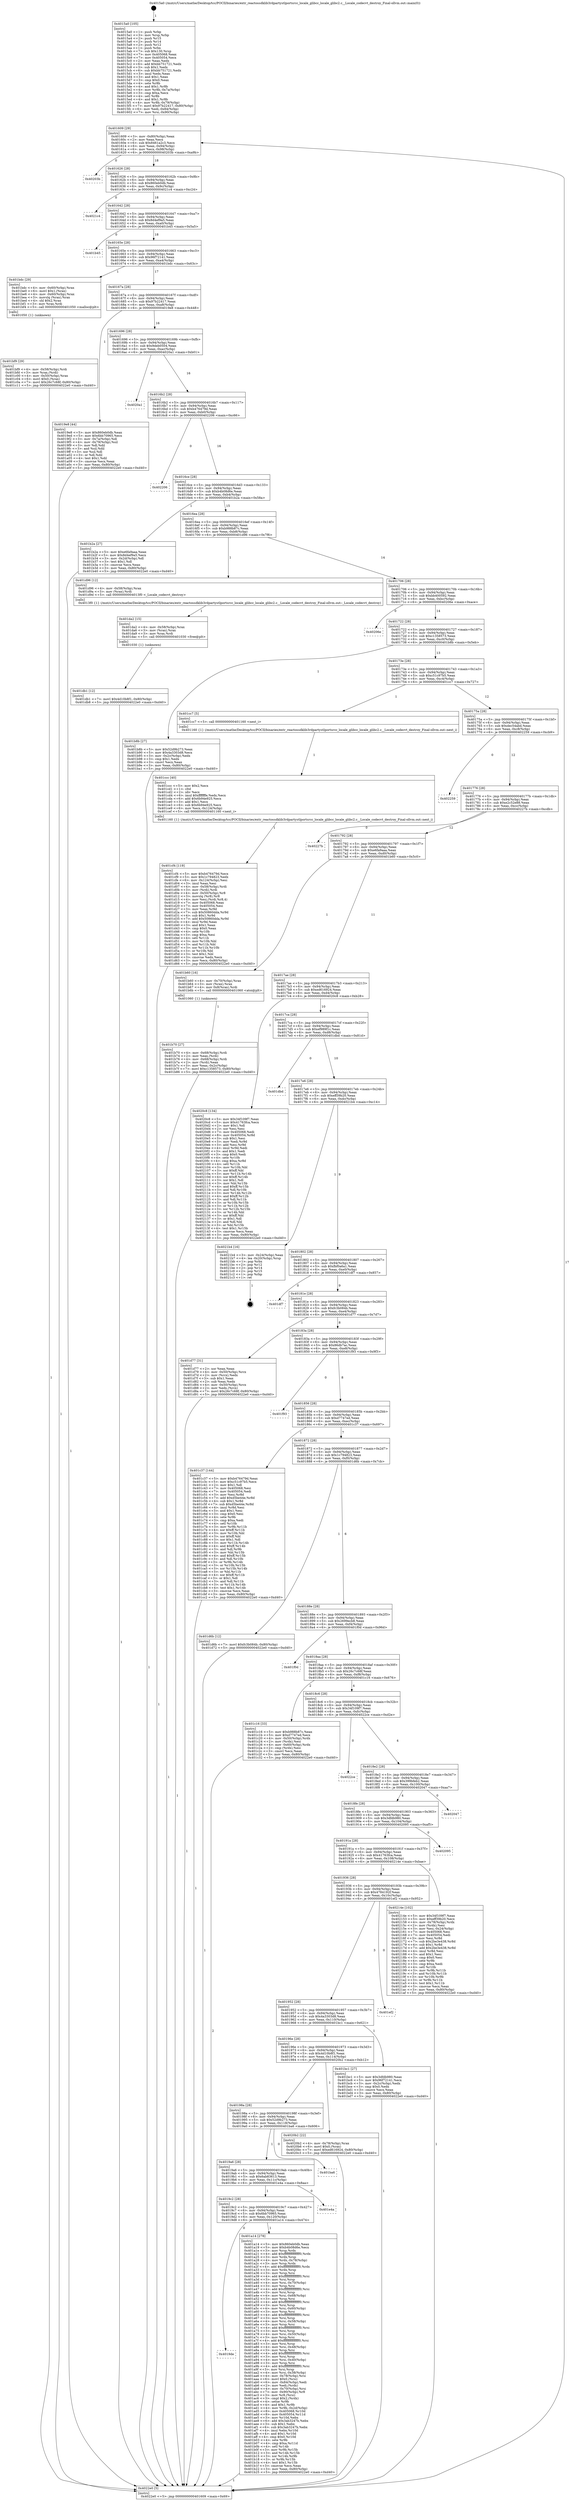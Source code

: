 digraph "0x4015a0" {
  label = "0x4015a0 (/mnt/c/Users/mathe/Desktop/tcc/POCII/binaries/extr_reactossdklib3rdpartystlportsrcc_locale_glibcc_locale_glibc2.c__Locale_codecvt_destroy_Final-ollvm.out::main(0))"
  labelloc = "t"
  node[shape=record]

  Entry [label="",width=0.3,height=0.3,shape=circle,fillcolor=black,style=filled]
  "0x401609" [label="{
     0x401609 [29]\l
     | [instrs]\l
     &nbsp;&nbsp;0x401609 \<+3\>: mov -0x80(%rbp),%eax\l
     &nbsp;&nbsp;0x40160c \<+2\>: mov %eax,%ecx\l
     &nbsp;&nbsp;0x40160e \<+6\>: sub $0x8461a2c3,%ecx\l
     &nbsp;&nbsp;0x401614 \<+6\>: mov %eax,-0x94(%rbp)\l
     &nbsp;&nbsp;0x40161a \<+6\>: mov %ecx,-0x98(%rbp)\l
     &nbsp;&nbsp;0x401620 \<+6\>: je 000000000040203b \<main+0xa9b\>\l
  }"]
  "0x40203b" [label="{
     0x40203b\l
  }", style=dashed]
  "0x401626" [label="{
     0x401626 [28]\l
     | [instrs]\l
     &nbsp;&nbsp;0x401626 \<+5\>: jmp 000000000040162b \<main+0x8b\>\l
     &nbsp;&nbsp;0x40162b \<+6\>: mov -0x94(%rbp),%eax\l
     &nbsp;&nbsp;0x401631 \<+5\>: sub $0x860eb0db,%eax\l
     &nbsp;&nbsp;0x401636 \<+6\>: mov %eax,-0x9c(%rbp)\l
     &nbsp;&nbsp;0x40163c \<+6\>: je 00000000004021c4 \<main+0xc24\>\l
  }"]
  Exit [label="",width=0.3,height=0.3,shape=circle,fillcolor=black,style=filled,peripheries=2]
  "0x4021c4" [label="{
     0x4021c4\l
  }", style=dashed]
  "0x401642" [label="{
     0x401642 [28]\l
     | [instrs]\l
     &nbsp;&nbsp;0x401642 \<+5\>: jmp 0000000000401647 \<main+0xa7\>\l
     &nbsp;&nbsp;0x401647 \<+6\>: mov -0x94(%rbp),%eax\l
     &nbsp;&nbsp;0x40164d \<+5\>: sub $0x8d4ef9a5,%eax\l
     &nbsp;&nbsp;0x401652 \<+6\>: mov %eax,-0xa0(%rbp)\l
     &nbsp;&nbsp;0x401658 \<+6\>: je 0000000000401b45 \<main+0x5a5\>\l
  }"]
  "0x401db1" [label="{
     0x401db1 [12]\l
     | [instrs]\l
     &nbsp;&nbsp;0x401db1 \<+7\>: movl $0x4d10b8f1,-0x80(%rbp)\l
     &nbsp;&nbsp;0x401db8 \<+5\>: jmp 00000000004022e0 \<main+0xd40\>\l
  }"]
  "0x401b45" [label="{
     0x401b45\l
  }", style=dashed]
  "0x40165e" [label="{
     0x40165e [28]\l
     | [instrs]\l
     &nbsp;&nbsp;0x40165e \<+5\>: jmp 0000000000401663 \<main+0xc3\>\l
     &nbsp;&nbsp;0x401663 \<+6\>: mov -0x94(%rbp),%eax\l
     &nbsp;&nbsp;0x401669 \<+5\>: sub $0x96f72141,%eax\l
     &nbsp;&nbsp;0x40166e \<+6\>: mov %eax,-0xa4(%rbp)\l
     &nbsp;&nbsp;0x401674 \<+6\>: je 0000000000401bdc \<main+0x63c\>\l
  }"]
  "0x401da2" [label="{
     0x401da2 [15]\l
     | [instrs]\l
     &nbsp;&nbsp;0x401da2 \<+4\>: mov -0x58(%rbp),%rax\l
     &nbsp;&nbsp;0x401da6 \<+3\>: mov (%rax),%rax\l
     &nbsp;&nbsp;0x401da9 \<+3\>: mov %rax,%rdi\l
     &nbsp;&nbsp;0x401dac \<+5\>: call 0000000000401030 \<free@plt\>\l
     | [calls]\l
     &nbsp;&nbsp;0x401030 \{1\} (unknown)\l
  }"]
  "0x401bdc" [label="{
     0x401bdc [29]\l
     | [instrs]\l
     &nbsp;&nbsp;0x401bdc \<+4\>: mov -0x60(%rbp),%rax\l
     &nbsp;&nbsp;0x401be0 \<+6\>: movl $0x1,(%rax)\l
     &nbsp;&nbsp;0x401be6 \<+4\>: mov -0x60(%rbp),%rax\l
     &nbsp;&nbsp;0x401bea \<+3\>: movslq (%rax),%rax\l
     &nbsp;&nbsp;0x401bed \<+4\>: shl $0x2,%rax\l
     &nbsp;&nbsp;0x401bf1 \<+3\>: mov %rax,%rdi\l
     &nbsp;&nbsp;0x401bf4 \<+5\>: call 0000000000401050 \<malloc@plt\>\l
     | [calls]\l
     &nbsp;&nbsp;0x401050 \{1\} (unknown)\l
  }"]
  "0x40167a" [label="{
     0x40167a [28]\l
     | [instrs]\l
     &nbsp;&nbsp;0x40167a \<+5\>: jmp 000000000040167f \<main+0xdf\>\l
     &nbsp;&nbsp;0x40167f \<+6\>: mov -0x94(%rbp),%eax\l
     &nbsp;&nbsp;0x401685 \<+5\>: sub $0x97b22417,%eax\l
     &nbsp;&nbsp;0x40168a \<+6\>: mov %eax,-0xa8(%rbp)\l
     &nbsp;&nbsp;0x401690 \<+6\>: je 00000000004019e8 \<main+0x448\>\l
  }"]
  "0x401cf4" [label="{
     0x401cf4 [119]\l
     | [instrs]\l
     &nbsp;&nbsp;0x401cf4 \<+5\>: mov $0xb476479d,%ecx\l
     &nbsp;&nbsp;0x401cf9 \<+5\>: mov $0x1c794823,%edx\l
     &nbsp;&nbsp;0x401cfe \<+6\>: mov -0x124(%rbp),%esi\l
     &nbsp;&nbsp;0x401d04 \<+3\>: imul %eax,%esi\l
     &nbsp;&nbsp;0x401d07 \<+4\>: mov -0x58(%rbp),%rdi\l
     &nbsp;&nbsp;0x401d0b \<+3\>: mov (%rdi),%rdi\l
     &nbsp;&nbsp;0x401d0e \<+4\>: mov -0x50(%rbp),%r8\l
     &nbsp;&nbsp;0x401d12 \<+3\>: movslq (%r8),%r8\l
     &nbsp;&nbsp;0x401d15 \<+4\>: mov %esi,(%rdi,%r8,4)\l
     &nbsp;&nbsp;0x401d19 \<+7\>: mov 0x405068,%eax\l
     &nbsp;&nbsp;0x401d20 \<+7\>: mov 0x405054,%esi\l
     &nbsp;&nbsp;0x401d27 \<+3\>: mov %eax,%r9d\l
     &nbsp;&nbsp;0x401d2a \<+7\>: sub $0x50860dda,%r9d\l
     &nbsp;&nbsp;0x401d31 \<+4\>: sub $0x1,%r9d\l
     &nbsp;&nbsp;0x401d35 \<+7\>: add $0x50860dda,%r9d\l
     &nbsp;&nbsp;0x401d3c \<+4\>: imul %r9d,%eax\l
     &nbsp;&nbsp;0x401d40 \<+3\>: and $0x1,%eax\l
     &nbsp;&nbsp;0x401d43 \<+3\>: cmp $0x0,%eax\l
     &nbsp;&nbsp;0x401d46 \<+4\>: sete %r10b\l
     &nbsp;&nbsp;0x401d4a \<+3\>: cmp $0xa,%esi\l
     &nbsp;&nbsp;0x401d4d \<+4\>: setl %r11b\l
     &nbsp;&nbsp;0x401d51 \<+3\>: mov %r10b,%bl\l
     &nbsp;&nbsp;0x401d54 \<+3\>: and %r11b,%bl\l
     &nbsp;&nbsp;0x401d57 \<+3\>: xor %r11b,%r10b\l
     &nbsp;&nbsp;0x401d5a \<+3\>: or %r10b,%bl\l
     &nbsp;&nbsp;0x401d5d \<+3\>: test $0x1,%bl\l
     &nbsp;&nbsp;0x401d60 \<+3\>: cmovne %edx,%ecx\l
     &nbsp;&nbsp;0x401d63 \<+3\>: mov %ecx,-0x80(%rbp)\l
     &nbsp;&nbsp;0x401d66 \<+5\>: jmp 00000000004022e0 \<main+0xd40\>\l
  }"]
  "0x4019e8" [label="{
     0x4019e8 [44]\l
     | [instrs]\l
     &nbsp;&nbsp;0x4019e8 \<+5\>: mov $0x860eb0db,%eax\l
     &nbsp;&nbsp;0x4019ed \<+5\>: mov $0x6bb70965,%ecx\l
     &nbsp;&nbsp;0x4019f2 \<+3\>: mov -0x7a(%rbp),%dl\l
     &nbsp;&nbsp;0x4019f5 \<+4\>: mov -0x79(%rbp),%sil\l
     &nbsp;&nbsp;0x4019f9 \<+3\>: mov %dl,%dil\l
     &nbsp;&nbsp;0x4019fc \<+3\>: and %sil,%dil\l
     &nbsp;&nbsp;0x4019ff \<+3\>: xor %sil,%dl\l
     &nbsp;&nbsp;0x401a02 \<+3\>: or %dl,%dil\l
     &nbsp;&nbsp;0x401a05 \<+4\>: test $0x1,%dil\l
     &nbsp;&nbsp;0x401a09 \<+3\>: cmovne %ecx,%eax\l
     &nbsp;&nbsp;0x401a0c \<+3\>: mov %eax,-0x80(%rbp)\l
     &nbsp;&nbsp;0x401a0f \<+5\>: jmp 00000000004022e0 \<main+0xd40\>\l
  }"]
  "0x401696" [label="{
     0x401696 [28]\l
     | [instrs]\l
     &nbsp;&nbsp;0x401696 \<+5\>: jmp 000000000040169b \<main+0xfb\>\l
     &nbsp;&nbsp;0x40169b \<+6\>: mov -0x94(%rbp),%eax\l
     &nbsp;&nbsp;0x4016a1 \<+5\>: sub $0x9deb0504,%eax\l
     &nbsp;&nbsp;0x4016a6 \<+6\>: mov %eax,-0xac(%rbp)\l
     &nbsp;&nbsp;0x4016ac \<+6\>: je 00000000004020a1 \<main+0xb01\>\l
  }"]
  "0x4022e0" [label="{
     0x4022e0 [5]\l
     | [instrs]\l
     &nbsp;&nbsp;0x4022e0 \<+5\>: jmp 0000000000401609 \<main+0x69\>\l
  }"]
  "0x4015a0" [label="{
     0x4015a0 [105]\l
     | [instrs]\l
     &nbsp;&nbsp;0x4015a0 \<+1\>: push %rbp\l
     &nbsp;&nbsp;0x4015a1 \<+3\>: mov %rsp,%rbp\l
     &nbsp;&nbsp;0x4015a4 \<+2\>: push %r15\l
     &nbsp;&nbsp;0x4015a6 \<+2\>: push %r14\l
     &nbsp;&nbsp;0x4015a8 \<+2\>: push %r12\l
     &nbsp;&nbsp;0x4015aa \<+1\>: push %rbx\l
     &nbsp;&nbsp;0x4015ab \<+7\>: sub $0x130,%rsp\l
     &nbsp;&nbsp;0x4015b2 \<+7\>: mov 0x405068,%eax\l
     &nbsp;&nbsp;0x4015b9 \<+7\>: mov 0x405054,%ecx\l
     &nbsp;&nbsp;0x4015c0 \<+2\>: mov %eax,%edx\l
     &nbsp;&nbsp;0x4015c2 \<+6\>: add $0xbb751721,%edx\l
     &nbsp;&nbsp;0x4015c8 \<+3\>: sub $0x1,%edx\l
     &nbsp;&nbsp;0x4015cb \<+6\>: sub $0xbb751721,%edx\l
     &nbsp;&nbsp;0x4015d1 \<+3\>: imul %edx,%eax\l
     &nbsp;&nbsp;0x4015d4 \<+3\>: and $0x1,%eax\l
     &nbsp;&nbsp;0x4015d7 \<+3\>: cmp $0x0,%eax\l
     &nbsp;&nbsp;0x4015da \<+4\>: sete %r8b\l
     &nbsp;&nbsp;0x4015de \<+4\>: and $0x1,%r8b\l
     &nbsp;&nbsp;0x4015e2 \<+4\>: mov %r8b,-0x7a(%rbp)\l
     &nbsp;&nbsp;0x4015e6 \<+3\>: cmp $0xa,%ecx\l
     &nbsp;&nbsp;0x4015e9 \<+4\>: setl %r8b\l
     &nbsp;&nbsp;0x4015ed \<+4\>: and $0x1,%r8b\l
     &nbsp;&nbsp;0x4015f1 \<+4\>: mov %r8b,-0x79(%rbp)\l
     &nbsp;&nbsp;0x4015f5 \<+7\>: movl $0x97b22417,-0x80(%rbp)\l
     &nbsp;&nbsp;0x4015fc \<+6\>: mov %edi,-0x84(%rbp)\l
     &nbsp;&nbsp;0x401602 \<+7\>: mov %rsi,-0x90(%rbp)\l
  }"]
  "0x401ccc" [label="{
     0x401ccc [40]\l
     | [instrs]\l
     &nbsp;&nbsp;0x401ccc \<+5\>: mov $0x2,%ecx\l
     &nbsp;&nbsp;0x401cd1 \<+1\>: cltd\l
     &nbsp;&nbsp;0x401cd2 \<+2\>: idiv %ecx\l
     &nbsp;&nbsp;0x401cd4 \<+6\>: imul $0xfffffffe,%edx,%ecx\l
     &nbsp;&nbsp;0x401cda \<+6\>: add $0x6b94e925,%ecx\l
     &nbsp;&nbsp;0x401ce0 \<+3\>: add $0x1,%ecx\l
     &nbsp;&nbsp;0x401ce3 \<+6\>: sub $0x6b94e925,%ecx\l
     &nbsp;&nbsp;0x401ce9 \<+6\>: mov %ecx,-0x124(%rbp)\l
     &nbsp;&nbsp;0x401cef \<+5\>: call 0000000000401160 \<next_i\>\l
     | [calls]\l
     &nbsp;&nbsp;0x401160 \{1\} (/mnt/c/Users/mathe/Desktop/tcc/POCII/binaries/extr_reactossdklib3rdpartystlportsrcc_locale_glibcc_locale_glibc2.c__Locale_codecvt_destroy_Final-ollvm.out::next_i)\l
  }"]
  "0x4020a1" [label="{
     0x4020a1\l
  }", style=dashed]
  "0x4016b2" [label="{
     0x4016b2 [28]\l
     | [instrs]\l
     &nbsp;&nbsp;0x4016b2 \<+5\>: jmp 00000000004016b7 \<main+0x117\>\l
     &nbsp;&nbsp;0x4016b7 \<+6\>: mov -0x94(%rbp),%eax\l
     &nbsp;&nbsp;0x4016bd \<+5\>: sub $0xb476479d,%eax\l
     &nbsp;&nbsp;0x4016c2 \<+6\>: mov %eax,-0xb0(%rbp)\l
     &nbsp;&nbsp;0x4016c8 \<+6\>: je 0000000000402206 \<main+0xc66\>\l
  }"]
  "0x401bf9" [label="{
     0x401bf9 [29]\l
     | [instrs]\l
     &nbsp;&nbsp;0x401bf9 \<+4\>: mov -0x58(%rbp),%rdi\l
     &nbsp;&nbsp;0x401bfd \<+3\>: mov %rax,(%rdi)\l
     &nbsp;&nbsp;0x401c00 \<+4\>: mov -0x50(%rbp),%rax\l
     &nbsp;&nbsp;0x401c04 \<+6\>: movl $0x0,(%rax)\l
     &nbsp;&nbsp;0x401c0a \<+7\>: movl $0x26c7c68f,-0x80(%rbp)\l
     &nbsp;&nbsp;0x401c11 \<+5\>: jmp 00000000004022e0 \<main+0xd40\>\l
  }"]
  "0x402206" [label="{
     0x402206\l
  }", style=dashed]
  "0x4016ce" [label="{
     0x4016ce [28]\l
     | [instrs]\l
     &nbsp;&nbsp;0x4016ce \<+5\>: jmp 00000000004016d3 \<main+0x133\>\l
     &nbsp;&nbsp;0x4016d3 \<+6\>: mov -0x94(%rbp),%eax\l
     &nbsp;&nbsp;0x4016d9 \<+5\>: sub $0xb4b08d6e,%eax\l
     &nbsp;&nbsp;0x4016de \<+6\>: mov %eax,-0xb4(%rbp)\l
     &nbsp;&nbsp;0x4016e4 \<+6\>: je 0000000000401b2a \<main+0x58a\>\l
  }"]
  "0x401b70" [label="{
     0x401b70 [27]\l
     | [instrs]\l
     &nbsp;&nbsp;0x401b70 \<+4\>: mov -0x68(%rbp),%rdi\l
     &nbsp;&nbsp;0x401b74 \<+2\>: mov %eax,(%rdi)\l
     &nbsp;&nbsp;0x401b76 \<+4\>: mov -0x68(%rbp),%rdi\l
     &nbsp;&nbsp;0x401b7a \<+2\>: mov (%rdi),%eax\l
     &nbsp;&nbsp;0x401b7c \<+3\>: mov %eax,-0x2c(%rbp)\l
     &nbsp;&nbsp;0x401b7f \<+7\>: movl $0xc1358573,-0x80(%rbp)\l
     &nbsp;&nbsp;0x401b86 \<+5\>: jmp 00000000004022e0 \<main+0xd40\>\l
  }"]
  "0x401b2a" [label="{
     0x401b2a [27]\l
     | [instrs]\l
     &nbsp;&nbsp;0x401b2a \<+5\>: mov $0xe6fa9aaa,%eax\l
     &nbsp;&nbsp;0x401b2f \<+5\>: mov $0x8d4ef9a5,%ecx\l
     &nbsp;&nbsp;0x401b34 \<+3\>: mov -0x2d(%rbp),%dl\l
     &nbsp;&nbsp;0x401b37 \<+3\>: test $0x1,%dl\l
     &nbsp;&nbsp;0x401b3a \<+3\>: cmovne %ecx,%eax\l
     &nbsp;&nbsp;0x401b3d \<+3\>: mov %eax,-0x80(%rbp)\l
     &nbsp;&nbsp;0x401b40 \<+5\>: jmp 00000000004022e0 \<main+0xd40\>\l
  }"]
  "0x4016ea" [label="{
     0x4016ea [28]\l
     | [instrs]\l
     &nbsp;&nbsp;0x4016ea \<+5\>: jmp 00000000004016ef \<main+0x14f\>\l
     &nbsp;&nbsp;0x4016ef \<+6\>: mov -0x94(%rbp),%eax\l
     &nbsp;&nbsp;0x4016f5 \<+5\>: sub $0xb988b87c,%eax\l
     &nbsp;&nbsp;0x4016fa \<+6\>: mov %eax,-0xb8(%rbp)\l
     &nbsp;&nbsp;0x401700 \<+6\>: je 0000000000401d96 \<main+0x7f6\>\l
  }"]
  "0x4019de" [label="{
     0x4019de\l
  }", style=dashed]
  "0x401d96" [label="{
     0x401d96 [12]\l
     | [instrs]\l
     &nbsp;&nbsp;0x401d96 \<+4\>: mov -0x58(%rbp),%rax\l
     &nbsp;&nbsp;0x401d9a \<+3\>: mov (%rax),%rdi\l
     &nbsp;&nbsp;0x401d9d \<+5\>: call 00000000004013f0 \<_Locale_codecvt_destroy\>\l
     | [calls]\l
     &nbsp;&nbsp;0x4013f0 \{1\} (/mnt/c/Users/mathe/Desktop/tcc/POCII/binaries/extr_reactossdklib3rdpartystlportsrcc_locale_glibcc_locale_glibc2.c__Locale_codecvt_destroy_Final-ollvm.out::_Locale_codecvt_destroy)\l
  }"]
  "0x401706" [label="{
     0x401706 [28]\l
     | [instrs]\l
     &nbsp;&nbsp;0x401706 \<+5\>: jmp 000000000040170b \<main+0x16b\>\l
     &nbsp;&nbsp;0x40170b \<+6\>: mov -0x94(%rbp),%eax\l
     &nbsp;&nbsp;0x401711 \<+5\>: sub $0xbb400592,%eax\l
     &nbsp;&nbsp;0x401716 \<+6\>: mov %eax,-0xbc(%rbp)\l
     &nbsp;&nbsp;0x40171c \<+6\>: je 000000000040206e \<main+0xace\>\l
  }"]
  "0x401a14" [label="{
     0x401a14 [278]\l
     | [instrs]\l
     &nbsp;&nbsp;0x401a14 \<+5\>: mov $0x860eb0db,%eax\l
     &nbsp;&nbsp;0x401a19 \<+5\>: mov $0xb4b08d6e,%ecx\l
     &nbsp;&nbsp;0x401a1e \<+3\>: mov %rsp,%rdx\l
     &nbsp;&nbsp;0x401a21 \<+4\>: add $0xfffffffffffffff0,%rdx\l
     &nbsp;&nbsp;0x401a25 \<+3\>: mov %rdx,%rsp\l
     &nbsp;&nbsp;0x401a28 \<+4\>: mov %rdx,-0x78(%rbp)\l
     &nbsp;&nbsp;0x401a2c \<+3\>: mov %rsp,%rdx\l
     &nbsp;&nbsp;0x401a2f \<+4\>: add $0xfffffffffffffff0,%rdx\l
     &nbsp;&nbsp;0x401a33 \<+3\>: mov %rdx,%rsp\l
     &nbsp;&nbsp;0x401a36 \<+3\>: mov %rsp,%rsi\l
     &nbsp;&nbsp;0x401a39 \<+4\>: add $0xfffffffffffffff0,%rsi\l
     &nbsp;&nbsp;0x401a3d \<+3\>: mov %rsi,%rsp\l
     &nbsp;&nbsp;0x401a40 \<+4\>: mov %rsi,-0x70(%rbp)\l
     &nbsp;&nbsp;0x401a44 \<+3\>: mov %rsp,%rsi\l
     &nbsp;&nbsp;0x401a47 \<+4\>: add $0xfffffffffffffff0,%rsi\l
     &nbsp;&nbsp;0x401a4b \<+3\>: mov %rsi,%rsp\l
     &nbsp;&nbsp;0x401a4e \<+4\>: mov %rsi,-0x68(%rbp)\l
     &nbsp;&nbsp;0x401a52 \<+3\>: mov %rsp,%rsi\l
     &nbsp;&nbsp;0x401a55 \<+4\>: add $0xfffffffffffffff0,%rsi\l
     &nbsp;&nbsp;0x401a59 \<+3\>: mov %rsi,%rsp\l
     &nbsp;&nbsp;0x401a5c \<+4\>: mov %rsi,-0x60(%rbp)\l
     &nbsp;&nbsp;0x401a60 \<+3\>: mov %rsp,%rsi\l
     &nbsp;&nbsp;0x401a63 \<+4\>: add $0xfffffffffffffff0,%rsi\l
     &nbsp;&nbsp;0x401a67 \<+3\>: mov %rsi,%rsp\l
     &nbsp;&nbsp;0x401a6a \<+4\>: mov %rsi,-0x58(%rbp)\l
     &nbsp;&nbsp;0x401a6e \<+3\>: mov %rsp,%rsi\l
     &nbsp;&nbsp;0x401a71 \<+4\>: add $0xfffffffffffffff0,%rsi\l
     &nbsp;&nbsp;0x401a75 \<+3\>: mov %rsi,%rsp\l
     &nbsp;&nbsp;0x401a78 \<+4\>: mov %rsi,-0x50(%rbp)\l
     &nbsp;&nbsp;0x401a7c \<+3\>: mov %rsp,%rsi\l
     &nbsp;&nbsp;0x401a7f \<+4\>: add $0xfffffffffffffff0,%rsi\l
     &nbsp;&nbsp;0x401a83 \<+3\>: mov %rsi,%rsp\l
     &nbsp;&nbsp;0x401a86 \<+4\>: mov %rsi,-0x48(%rbp)\l
     &nbsp;&nbsp;0x401a8a \<+3\>: mov %rsp,%rsi\l
     &nbsp;&nbsp;0x401a8d \<+4\>: add $0xfffffffffffffff0,%rsi\l
     &nbsp;&nbsp;0x401a91 \<+3\>: mov %rsi,%rsp\l
     &nbsp;&nbsp;0x401a94 \<+4\>: mov %rsi,-0x40(%rbp)\l
     &nbsp;&nbsp;0x401a98 \<+3\>: mov %rsp,%rsi\l
     &nbsp;&nbsp;0x401a9b \<+4\>: add $0xfffffffffffffff0,%rsi\l
     &nbsp;&nbsp;0x401a9f \<+3\>: mov %rsi,%rsp\l
     &nbsp;&nbsp;0x401aa2 \<+4\>: mov %rsi,-0x38(%rbp)\l
     &nbsp;&nbsp;0x401aa6 \<+4\>: mov -0x78(%rbp),%rsi\l
     &nbsp;&nbsp;0x401aaa \<+6\>: movl $0x0,(%rsi)\l
     &nbsp;&nbsp;0x401ab0 \<+6\>: mov -0x84(%rbp),%edi\l
     &nbsp;&nbsp;0x401ab6 \<+2\>: mov %edi,(%rdx)\l
     &nbsp;&nbsp;0x401ab8 \<+4\>: mov -0x70(%rbp),%rsi\l
     &nbsp;&nbsp;0x401abc \<+7\>: mov -0x90(%rbp),%r8\l
     &nbsp;&nbsp;0x401ac3 \<+3\>: mov %r8,(%rsi)\l
     &nbsp;&nbsp;0x401ac6 \<+3\>: cmpl $0x2,(%rdx)\l
     &nbsp;&nbsp;0x401ac9 \<+4\>: setne %r9b\l
     &nbsp;&nbsp;0x401acd \<+4\>: and $0x1,%r9b\l
     &nbsp;&nbsp;0x401ad1 \<+4\>: mov %r9b,-0x2d(%rbp)\l
     &nbsp;&nbsp;0x401ad5 \<+8\>: mov 0x405068,%r10d\l
     &nbsp;&nbsp;0x401add \<+8\>: mov 0x405054,%r11d\l
     &nbsp;&nbsp;0x401ae5 \<+3\>: mov %r10d,%ebx\l
     &nbsp;&nbsp;0x401ae8 \<+6\>: add $0x3ab3247b,%ebx\l
     &nbsp;&nbsp;0x401aee \<+3\>: sub $0x1,%ebx\l
     &nbsp;&nbsp;0x401af1 \<+6\>: sub $0x3ab3247b,%ebx\l
     &nbsp;&nbsp;0x401af7 \<+4\>: imul %ebx,%r10d\l
     &nbsp;&nbsp;0x401afb \<+4\>: and $0x1,%r10d\l
     &nbsp;&nbsp;0x401aff \<+4\>: cmp $0x0,%r10d\l
     &nbsp;&nbsp;0x401b03 \<+4\>: sete %r9b\l
     &nbsp;&nbsp;0x401b07 \<+4\>: cmp $0xa,%r11d\l
     &nbsp;&nbsp;0x401b0b \<+4\>: setl %r14b\l
     &nbsp;&nbsp;0x401b0f \<+3\>: mov %r9b,%r15b\l
     &nbsp;&nbsp;0x401b12 \<+3\>: and %r14b,%r15b\l
     &nbsp;&nbsp;0x401b15 \<+3\>: xor %r14b,%r9b\l
     &nbsp;&nbsp;0x401b18 \<+3\>: or %r9b,%r15b\l
     &nbsp;&nbsp;0x401b1b \<+4\>: test $0x1,%r15b\l
     &nbsp;&nbsp;0x401b1f \<+3\>: cmovne %ecx,%eax\l
     &nbsp;&nbsp;0x401b22 \<+3\>: mov %eax,-0x80(%rbp)\l
     &nbsp;&nbsp;0x401b25 \<+5\>: jmp 00000000004022e0 \<main+0xd40\>\l
  }"]
  "0x40206e" [label="{
     0x40206e\l
  }", style=dashed]
  "0x401722" [label="{
     0x401722 [28]\l
     | [instrs]\l
     &nbsp;&nbsp;0x401722 \<+5\>: jmp 0000000000401727 \<main+0x187\>\l
     &nbsp;&nbsp;0x401727 \<+6\>: mov -0x94(%rbp),%eax\l
     &nbsp;&nbsp;0x40172d \<+5\>: sub $0xc1358573,%eax\l
     &nbsp;&nbsp;0x401732 \<+6\>: mov %eax,-0xc0(%rbp)\l
     &nbsp;&nbsp;0x401738 \<+6\>: je 0000000000401b8b \<main+0x5eb\>\l
  }"]
  "0x4019c2" [label="{
     0x4019c2 [28]\l
     | [instrs]\l
     &nbsp;&nbsp;0x4019c2 \<+5\>: jmp 00000000004019c7 \<main+0x427\>\l
     &nbsp;&nbsp;0x4019c7 \<+6\>: mov -0x94(%rbp),%eax\l
     &nbsp;&nbsp;0x4019cd \<+5\>: sub $0x6bb70965,%eax\l
     &nbsp;&nbsp;0x4019d2 \<+6\>: mov %eax,-0x120(%rbp)\l
     &nbsp;&nbsp;0x4019d8 \<+6\>: je 0000000000401a14 \<main+0x474\>\l
  }"]
  "0x401b8b" [label="{
     0x401b8b [27]\l
     | [instrs]\l
     &nbsp;&nbsp;0x401b8b \<+5\>: mov $0x52d9b273,%eax\l
     &nbsp;&nbsp;0x401b90 \<+5\>: mov $0x4a3303d8,%ecx\l
     &nbsp;&nbsp;0x401b95 \<+3\>: mov -0x2c(%rbp),%edx\l
     &nbsp;&nbsp;0x401b98 \<+3\>: cmp $0x1,%edx\l
     &nbsp;&nbsp;0x401b9b \<+3\>: cmovl %ecx,%eax\l
     &nbsp;&nbsp;0x401b9e \<+3\>: mov %eax,-0x80(%rbp)\l
     &nbsp;&nbsp;0x401ba1 \<+5\>: jmp 00000000004022e0 \<main+0xd40\>\l
  }"]
  "0x40173e" [label="{
     0x40173e [28]\l
     | [instrs]\l
     &nbsp;&nbsp;0x40173e \<+5\>: jmp 0000000000401743 \<main+0x1a3\>\l
     &nbsp;&nbsp;0x401743 \<+6\>: mov -0x94(%rbp),%eax\l
     &nbsp;&nbsp;0x401749 \<+5\>: sub $0xc51c97b5,%eax\l
     &nbsp;&nbsp;0x40174e \<+6\>: mov %eax,-0xc4(%rbp)\l
     &nbsp;&nbsp;0x401754 \<+6\>: je 0000000000401cc7 \<main+0x727\>\l
  }"]
  "0x401e4a" [label="{
     0x401e4a\l
  }", style=dashed]
  "0x401cc7" [label="{
     0x401cc7 [5]\l
     | [instrs]\l
     &nbsp;&nbsp;0x401cc7 \<+5\>: call 0000000000401160 \<next_i\>\l
     | [calls]\l
     &nbsp;&nbsp;0x401160 \{1\} (/mnt/c/Users/mathe/Desktop/tcc/POCII/binaries/extr_reactossdklib3rdpartystlportsrcc_locale_glibcc_locale_glibc2.c__Locale_codecvt_destroy_Final-ollvm.out::next_i)\l
  }"]
  "0x40175a" [label="{
     0x40175a [28]\l
     | [instrs]\l
     &nbsp;&nbsp;0x40175a \<+5\>: jmp 000000000040175f \<main+0x1bf\>\l
     &nbsp;&nbsp;0x40175f \<+6\>: mov -0x94(%rbp),%eax\l
     &nbsp;&nbsp;0x401765 \<+5\>: sub $0xdec54abd,%eax\l
     &nbsp;&nbsp;0x40176a \<+6\>: mov %eax,-0xc8(%rbp)\l
     &nbsp;&nbsp;0x401770 \<+6\>: je 0000000000402259 \<main+0xcb9\>\l
  }"]
  "0x4019a6" [label="{
     0x4019a6 [28]\l
     | [instrs]\l
     &nbsp;&nbsp;0x4019a6 \<+5\>: jmp 00000000004019ab \<main+0x40b\>\l
     &nbsp;&nbsp;0x4019ab \<+6\>: mov -0x94(%rbp),%eax\l
     &nbsp;&nbsp;0x4019b1 \<+5\>: sub $0x6ab83613,%eax\l
     &nbsp;&nbsp;0x4019b6 \<+6\>: mov %eax,-0x11c(%rbp)\l
     &nbsp;&nbsp;0x4019bc \<+6\>: je 0000000000401e4a \<main+0x8aa\>\l
  }"]
  "0x402259" [label="{
     0x402259\l
  }", style=dashed]
  "0x401776" [label="{
     0x401776 [28]\l
     | [instrs]\l
     &nbsp;&nbsp;0x401776 \<+5\>: jmp 000000000040177b \<main+0x1db\>\l
     &nbsp;&nbsp;0x40177b \<+6\>: mov -0x94(%rbp),%eax\l
     &nbsp;&nbsp;0x401781 \<+5\>: sub $0xe2c52e88,%eax\l
     &nbsp;&nbsp;0x401786 \<+6\>: mov %eax,-0xcc(%rbp)\l
     &nbsp;&nbsp;0x40178c \<+6\>: je 000000000040227b \<main+0xcdb\>\l
  }"]
  "0x401ba6" [label="{
     0x401ba6\l
  }", style=dashed]
  "0x40227b" [label="{
     0x40227b\l
  }", style=dashed]
  "0x401792" [label="{
     0x401792 [28]\l
     | [instrs]\l
     &nbsp;&nbsp;0x401792 \<+5\>: jmp 0000000000401797 \<main+0x1f7\>\l
     &nbsp;&nbsp;0x401797 \<+6\>: mov -0x94(%rbp),%eax\l
     &nbsp;&nbsp;0x40179d \<+5\>: sub $0xe6fa9aaa,%eax\l
     &nbsp;&nbsp;0x4017a2 \<+6\>: mov %eax,-0xd0(%rbp)\l
     &nbsp;&nbsp;0x4017a8 \<+6\>: je 0000000000401b60 \<main+0x5c0\>\l
  }"]
  "0x40198a" [label="{
     0x40198a [28]\l
     | [instrs]\l
     &nbsp;&nbsp;0x40198a \<+5\>: jmp 000000000040198f \<main+0x3ef\>\l
     &nbsp;&nbsp;0x40198f \<+6\>: mov -0x94(%rbp),%eax\l
     &nbsp;&nbsp;0x401995 \<+5\>: sub $0x52d9b273,%eax\l
     &nbsp;&nbsp;0x40199a \<+6\>: mov %eax,-0x118(%rbp)\l
     &nbsp;&nbsp;0x4019a0 \<+6\>: je 0000000000401ba6 \<main+0x606\>\l
  }"]
  "0x401b60" [label="{
     0x401b60 [16]\l
     | [instrs]\l
     &nbsp;&nbsp;0x401b60 \<+4\>: mov -0x70(%rbp),%rax\l
     &nbsp;&nbsp;0x401b64 \<+3\>: mov (%rax),%rax\l
     &nbsp;&nbsp;0x401b67 \<+4\>: mov 0x8(%rax),%rdi\l
     &nbsp;&nbsp;0x401b6b \<+5\>: call 0000000000401060 \<atoi@plt\>\l
     | [calls]\l
     &nbsp;&nbsp;0x401060 \{1\} (unknown)\l
  }"]
  "0x4017ae" [label="{
     0x4017ae [28]\l
     | [instrs]\l
     &nbsp;&nbsp;0x4017ae \<+5\>: jmp 00000000004017b3 \<main+0x213\>\l
     &nbsp;&nbsp;0x4017b3 \<+6\>: mov -0x94(%rbp),%eax\l
     &nbsp;&nbsp;0x4017b9 \<+5\>: sub $0xed616924,%eax\l
     &nbsp;&nbsp;0x4017be \<+6\>: mov %eax,-0xd4(%rbp)\l
     &nbsp;&nbsp;0x4017c4 \<+6\>: je 00000000004020c8 \<main+0xb28\>\l
  }"]
  "0x4020b2" [label="{
     0x4020b2 [22]\l
     | [instrs]\l
     &nbsp;&nbsp;0x4020b2 \<+4\>: mov -0x78(%rbp),%rax\l
     &nbsp;&nbsp;0x4020b6 \<+6\>: movl $0x0,(%rax)\l
     &nbsp;&nbsp;0x4020bc \<+7\>: movl $0xed616924,-0x80(%rbp)\l
     &nbsp;&nbsp;0x4020c3 \<+5\>: jmp 00000000004022e0 \<main+0xd40\>\l
  }"]
  "0x4020c8" [label="{
     0x4020c8 [134]\l
     | [instrs]\l
     &nbsp;&nbsp;0x4020c8 \<+5\>: mov $0x34f109f7,%eax\l
     &nbsp;&nbsp;0x4020cd \<+5\>: mov $0x41763fca,%ecx\l
     &nbsp;&nbsp;0x4020d2 \<+2\>: mov $0x1,%dl\l
     &nbsp;&nbsp;0x4020d4 \<+2\>: xor %esi,%esi\l
     &nbsp;&nbsp;0x4020d6 \<+7\>: mov 0x405068,%edi\l
     &nbsp;&nbsp;0x4020dd \<+8\>: mov 0x405054,%r8d\l
     &nbsp;&nbsp;0x4020e5 \<+3\>: sub $0x1,%esi\l
     &nbsp;&nbsp;0x4020e8 \<+3\>: mov %edi,%r9d\l
     &nbsp;&nbsp;0x4020eb \<+3\>: add %esi,%r9d\l
     &nbsp;&nbsp;0x4020ee \<+4\>: imul %r9d,%edi\l
     &nbsp;&nbsp;0x4020f2 \<+3\>: and $0x1,%edi\l
     &nbsp;&nbsp;0x4020f5 \<+3\>: cmp $0x0,%edi\l
     &nbsp;&nbsp;0x4020f8 \<+4\>: sete %r10b\l
     &nbsp;&nbsp;0x4020fc \<+4\>: cmp $0xa,%r8d\l
     &nbsp;&nbsp;0x402100 \<+4\>: setl %r11b\l
     &nbsp;&nbsp;0x402104 \<+3\>: mov %r10b,%bl\l
     &nbsp;&nbsp;0x402107 \<+3\>: xor $0xff,%bl\l
     &nbsp;&nbsp;0x40210a \<+3\>: mov %r11b,%r14b\l
     &nbsp;&nbsp;0x40210d \<+4\>: xor $0xff,%r14b\l
     &nbsp;&nbsp;0x402111 \<+3\>: xor $0x1,%dl\l
     &nbsp;&nbsp;0x402114 \<+3\>: mov %bl,%r15b\l
     &nbsp;&nbsp;0x402117 \<+4\>: and $0xff,%r15b\l
     &nbsp;&nbsp;0x40211b \<+3\>: and %dl,%r10b\l
     &nbsp;&nbsp;0x40211e \<+3\>: mov %r14b,%r12b\l
     &nbsp;&nbsp;0x402121 \<+4\>: and $0xff,%r12b\l
     &nbsp;&nbsp;0x402125 \<+3\>: and %dl,%r11b\l
     &nbsp;&nbsp;0x402128 \<+3\>: or %r10b,%r15b\l
     &nbsp;&nbsp;0x40212b \<+3\>: or %r11b,%r12b\l
     &nbsp;&nbsp;0x40212e \<+3\>: xor %r12b,%r15b\l
     &nbsp;&nbsp;0x402131 \<+3\>: or %r14b,%bl\l
     &nbsp;&nbsp;0x402134 \<+3\>: xor $0xff,%bl\l
     &nbsp;&nbsp;0x402137 \<+3\>: or $0x1,%dl\l
     &nbsp;&nbsp;0x40213a \<+2\>: and %dl,%bl\l
     &nbsp;&nbsp;0x40213c \<+3\>: or %bl,%r15b\l
     &nbsp;&nbsp;0x40213f \<+4\>: test $0x1,%r15b\l
     &nbsp;&nbsp;0x402143 \<+3\>: cmovne %ecx,%eax\l
     &nbsp;&nbsp;0x402146 \<+3\>: mov %eax,-0x80(%rbp)\l
     &nbsp;&nbsp;0x402149 \<+5\>: jmp 00000000004022e0 \<main+0xd40\>\l
  }"]
  "0x4017ca" [label="{
     0x4017ca [28]\l
     | [instrs]\l
     &nbsp;&nbsp;0x4017ca \<+5\>: jmp 00000000004017cf \<main+0x22f\>\l
     &nbsp;&nbsp;0x4017cf \<+6\>: mov -0x94(%rbp),%eax\l
     &nbsp;&nbsp;0x4017d5 \<+5\>: sub $0xef989f1c,%eax\l
     &nbsp;&nbsp;0x4017da \<+6\>: mov %eax,-0xd8(%rbp)\l
     &nbsp;&nbsp;0x4017e0 \<+6\>: je 0000000000401dbd \<main+0x81d\>\l
  }"]
  "0x40196e" [label="{
     0x40196e [28]\l
     | [instrs]\l
     &nbsp;&nbsp;0x40196e \<+5\>: jmp 0000000000401973 \<main+0x3d3\>\l
     &nbsp;&nbsp;0x401973 \<+6\>: mov -0x94(%rbp),%eax\l
     &nbsp;&nbsp;0x401979 \<+5\>: sub $0x4d10b8f1,%eax\l
     &nbsp;&nbsp;0x40197e \<+6\>: mov %eax,-0x114(%rbp)\l
     &nbsp;&nbsp;0x401984 \<+6\>: je 00000000004020b2 \<main+0xb12\>\l
  }"]
  "0x401dbd" [label="{
     0x401dbd\l
  }", style=dashed]
  "0x4017e6" [label="{
     0x4017e6 [28]\l
     | [instrs]\l
     &nbsp;&nbsp;0x4017e6 \<+5\>: jmp 00000000004017eb \<main+0x24b\>\l
     &nbsp;&nbsp;0x4017eb \<+6\>: mov -0x94(%rbp),%eax\l
     &nbsp;&nbsp;0x4017f1 \<+5\>: sub $0xeff39b20,%eax\l
     &nbsp;&nbsp;0x4017f6 \<+6\>: mov %eax,-0xdc(%rbp)\l
     &nbsp;&nbsp;0x4017fc \<+6\>: je 00000000004021b4 \<main+0xc14\>\l
  }"]
  "0x401bc1" [label="{
     0x401bc1 [27]\l
     | [instrs]\l
     &nbsp;&nbsp;0x401bc1 \<+5\>: mov $0x3dfdb980,%eax\l
     &nbsp;&nbsp;0x401bc6 \<+5\>: mov $0x96f72141,%ecx\l
     &nbsp;&nbsp;0x401bcb \<+3\>: mov -0x2c(%rbp),%edx\l
     &nbsp;&nbsp;0x401bce \<+3\>: cmp $0x0,%edx\l
     &nbsp;&nbsp;0x401bd1 \<+3\>: cmove %ecx,%eax\l
     &nbsp;&nbsp;0x401bd4 \<+3\>: mov %eax,-0x80(%rbp)\l
     &nbsp;&nbsp;0x401bd7 \<+5\>: jmp 00000000004022e0 \<main+0xd40\>\l
  }"]
  "0x4021b4" [label="{
     0x4021b4 [16]\l
     | [instrs]\l
     &nbsp;&nbsp;0x4021b4 \<+3\>: mov -0x24(%rbp),%eax\l
     &nbsp;&nbsp;0x4021b7 \<+4\>: lea -0x20(%rbp),%rsp\l
     &nbsp;&nbsp;0x4021bb \<+1\>: pop %rbx\l
     &nbsp;&nbsp;0x4021bc \<+2\>: pop %r12\l
     &nbsp;&nbsp;0x4021be \<+2\>: pop %r14\l
     &nbsp;&nbsp;0x4021c0 \<+2\>: pop %r15\l
     &nbsp;&nbsp;0x4021c2 \<+1\>: pop %rbp\l
     &nbsp;&nbsp;0x4021c3 \<+1\>: ret\l
  }"]
  "0x401802" [label="{
     0x401802 [28]\l
     | [instrs]\l
     &nbsp;&nbsp;0x401802 \<+5\>: jmp 0000000000401807 \<main+0x267\>\l
     &nbsp;&nbsp;0x401807 \<+6\>: mov -0x94(%rbp),%eax\l
     &nbsp;&nbsp;0x40180d \<+5\>: sub $0xfbf0a6a1,%eax\l
     &nbsp;&nbsp;0x401812 \<+6\>: mov %eax,-0xe0(%rbp)\l
     &nbsp;&nbsp;0x401818 \<+6\>: je 0000000000401df7 \<main+0x857\>\l
  }"]
  "0x401952" [label="{
     0x401952 [28]\l
     | [instrs]\l
     &nbsp;&nbsp;0x401952 \<+5\>: jmp 0000000000401957 \<main+0x3b7\>\l
     &nbsp;&nbsp;0x401957 \<+6\>: mov -0x94(%rbp),%eax\l
     &nbsp;&nbsp;0x40195d \<+5\>: sub $0x4a3303d8,%eax\l
     &nbsp;&nbsp;0x401962 \<+6\>: mov %eax,-0x110(%rbp)\l
     &nbsp;&nbsp;0x401968 \<+6\>: je 0000000000401bc1 \<main+0x621\>\l
  }"]
  "0x401df7" [label="{
     0x401df7\l
  }", style=dashed]
  "0x40181e" [label="{
     0x40181e [28]\l
     | [instrs]\l
     &nbsp;&nbsp;0x40181e \<+5\>: jmp 0000000000401823 \<main+0x283\>\l
     &nbsp;&nbsp;0x401823 \<+6\>: mov -0x94(%rbp),%eax\l
     &nbsp;&nbsp;0x401829 \<+5\>: sub $0xfc3b084b,%eax\l
     &nbsp;&nbsp;0x40182e \<+6\>: mov %eax,-0xe4(%rbp)\l
     &nbsp;&nbsp;0x401834 \<+6\>: je 0000000000401d77 \<main+0x7d7\>\l
  }"]
  "0x401ef2" [label="{
     0x401ef2\l
  }", style=dashed]
  "0x401d77" [label="{
     0x401d77 [31]\l
     | [instrs]\l
     &nbsp;&nbsp;0x401d77 \<+2\>: xor %eax,%eax\l
     &nbsp;&nbsp;0x401d79 \<+4\>: mov -0x50(%rbp),%rcx\l
     &nbsp;&nbsp;0x401d7d \<+2\>: mov (%rcx),%edx\l
     &nbsp;&nbsp;0x401d7f \<+3\>: sub $0x1,%eax\l
     &nbsp;&nbsp;0x401d82 \<+2\>: sub %eax,%edx\l
     &nbsp;&nbsp;0x401d84 \<+4\>: mov -0x50(%rbp),%rcx\l
     &nbsp;&nbsp;0x401d88 \<+2\>: mov %edx,(%rcx)\l
     &nbsp;&nbsp;0x401d8a \<+7\>: movl $0x26c7c68f,-0x80(%rbp)\l
     &nbsp;&nbsp;0x401d91 \<+5\>: jmp 00000000004022e0 \<main+0xd40\>\l
  }"]
  "0x40183a" [label="{
     0x40183a [28]\l
     | [instrs]\l
     &nbsp;&nbsp;0x40183a \<+5\>: jmp 000000000040183f \<main+0x29f\>\l
     &nbsp;&nbsp;0x40183f \<+6\>: mov -0x94(%rbp),%eax\l
     &nbsp;&nbsp;0x401845 \<+5\>: sub $0x86db7ac,%eax\l
     &nbsp;&nbsp;0x40184a \<+6\>: mov %eax,-0xe8(%rbp)\l
     &nbsp;&nbsp;0x401850 \<+6\>: je 0000000000401f93 \<main+0x9f3\>\l
  }"]
  "0x401936" [label="{
     0x401936 [28]\l
     | [instrs]\l
     &nbsp;&nbsp;0x401936 \<+5\>: jmp 000000000040193b \<main+0x39b\>\l
     &nbsp;&nbsp;0x40193b \<+6\>: mov -0x94(%rbp),%eax\l
     &nbsp;&nbsp;0x401941 \<+5\>: sub $0x4784192f,%eax\l
     &nbsp;&nbsp;0x401946 \<+6\>: mov %eax,-0x10c(%rbp)\l
     &nbsp;&nbsp;0x40194c \<+6\>: je 0000000000401ef2 \<main+0x952\>\l
  }"]
  "0x401f93" [label="{
     0x401f93\l
  }", style=dashed]
  "0x401856" [label="{
     0x401856 [28]\l
     | [instrs]\l
     &nbsp;&nbsp;0x401856 \<+5\>: jmp 000000000040185b \<main+0x2bb\>\l
     &nbsp;&nbsp;0x40185b \<+6\>: mov -0x94(%rbp),%eax\l
     &nbsp;&nbsp;0x401861 \<+5\>: sub $0xd7747ed,%eax\l
     &nbsp;&nbsp;0x401866 \<+6\>: mov %eax,-0xec(%rbp)\l
     &nbsp;&nbsp;0x40186c \<+6\>: je 0000000000401c37 \<main+0x697\>\l
  }"]
  "0x40214e" [label="{
     0x40214e [102]\l
     | [instrs]\l
     &nbsp;&nbsp;0x40214e \<+5\>: mov $0x34f109f7,%eax\l
     &nbsp;&nbsp;0x402153 \<+5\>: mov $0xeff39b20,%ecx\l
     &nbsp;&nbsp;0x402158 \<+4\>: mov -0x78(%rbp),%rdx\l
     &nbsp;&nbsp;0x40215c \<+2\>: mov (%rdx),%esi\l
     &nbsp;&nbsp;0x40215e \<+3\>: mov %esi,-0x24(%rbp)\l
     &nbsp;&nbsp;0x402161 \<+7\>: mov 0x405068,%esi\l
     &nbsp;&nbsp;0x402168 \<+7\>: mov 0x405054,%edi\l
     &nbsp;&nbsp;0x40216f \<+3\>: mov %esi,%r8d\l
     &nbsp;&nbsp;0x402172 \<+7\>: sub $0x2be3e438,%r8d\l
     &nbsp;&nbsp;0x402179 \<+4\>: sub $0x1,%r8d\l
     &nbsp;&nbsp;0x40217d \<+7\>: add $0x2be3e438,%r8d\l
     &nbsp;&nbsp;0x402184 \<+4\>: imul %r8d,%esi\l
     &nbsp;&nbsp;0x402188 \<+3\>: and $0x1,%esi\l
     &nbsp;&nbsp;0x40218b \<+3\>: cmp $0x0,%esi\l
     &nbsp;&nbsp;0x40218e \<+4\>: sete %r9b\l
     &nbsp;&nbsp;0x402192 \<+3\>: cmp $0xa,%edi\l
     &nbsp;&nbsp;0x402195 \<+4\>: setl %r10b\l
     &nbsp;&nbsp;0x402199 \<+3\>: mov %r9b,%r11b\l
     &nbsp;&nbsp;0x40219c \<+3\>: and %r10b,%r11b\l
     &nbsp;&nbsp;0x40219f \<+3\>: xor %r10b,%r9b\l
     &nbsp;&nbsp;0x4021a2 \<+3\>: or %r9b,%r11b\l
     &nbsp;&nbsp;0x4021a5 \<+4\>: test $0x1,%r11b\l
     &nbsp;&nbsp;0x4021a9 \<+3\>: cmovne %ecx,%eax\l
     &nbsp;&nbsp;0x4021ac \<+3\>: mov %eax,-0x80(%rbp)\l
     &nbsp;&nbsp;0x4021af \<+5\>: jmp 00000000004022e0 \<main+0xd40\>\l
  }"]
  "0x401c37" [label="{
     0x401c37 [144]\l
     | [instrs]\l
     &nbsp;&nbsp;0x401c37 \<+5\>: mov $0xb476479d,%eax\l
     &nbsp;&nbsp;0x401c3c \<+5\>: mov $0xc51c97b5,%ecx\l
     &nbsp;&nbsp;0x401c41 \<+2\>: mov $0x1,%dl\l
     &nbsp;&nbsp;0x401c43 \<+7\>: mov 0x405068,%esi\l
     &nbsp;&nbsp;0x401c4a \<+7\>: mov 0x405054,%edi\l
     &nbsp;&nbsp;0x401c51 \<+3\>: mov %esi,%r8d\l
     &nbsp;&nbsp;0x401c54 \<+7\>: add $0xd5be44e,%r8d\l
     &nbsp;&nbsp;0x401c5b \<+4\>: sub $0x1,%r8d\l
     &nbsp;&nbsp;0x401c5f \<+7\>: sub $0xd5be44e,%r8d\l
     &nbsp;&nbsp;0x401c66 \<+4\>: imul %r8d,%esi\l
     &nbsp;&nbsp;0x401c6a \<+3\>: and $0x1,%esi\l
     &nbsp;&nbsp;0x401c6d \<+3\>: cmp $0x0,%esi\l
     &nbsp;&nbsp;0x401c70 \<+4\>: sete %r9b\l
     &nbsp;&nbsp;0x401c74 \<+3\>: cmp $0xa,%edi\l
     &nbsp;&nbsp;0x401c77 \<+4\>: setl %r10b\l
     &nbsp;&nbsp;0x401c7b \<+3\>: mov %r9b,%r11b\l
     &nbsp;&nbsp;0x401c7e \<+4\>: xor $0xff,%r11b\l
     &nbsp;&nbsp;0x401c82 \<+3\>: mov %r10b,%bl\l
     &nbsp;&nbsp;0x401c85 \<+3\>: xor $0xff,%bl\l
     &nbsp;&nbsp;0x401c88 \<+3\>: xor $0x1,%dl\l
     &nbsp;&nbsp;0x401c8b \<+3\>: mov %r11b,%r14b\l
     &nbsp;&nbsp;0x401c8e \<+4\>: and $0xff,%r14b\l
     &nbsp;&nbsp;0x401c92 \<+3\>: and %dl,%r9b\l
     &nbsp;&nbsp;0x401c95 \<+3\>: mov %bl,%r15b\l
     &nbsp;&nbsp;0x401c98 \<+4\>: and $0xff,%r15b\l
     &nbsp;&nbsp;0x401c9c \<+3\>: and %dl,%r10b\l
     &nbsp;&nbsp;0x401c9f \<+3\>: or %r9b,%r14b\l
     &nbsp;&nbsp;0x401ca2 \<+3\>: or %r10b,%r15b\l
     &nbsp;&nbsp;0x401ca5 \<+3\>: xor %r15b,%r14b\l
     &nbsp;&nbsp;0x401ca8 \<+3\>: or %bl,%r11b\l
     &nbsp;&nbsp;0x401cab \<+4\>: xor $0xff,%r11b\l
     &nbsp;&nbsp;0x401caf \<+3\>: or $0x1,%dl\l
     &nbsp;&nbsp;0x401cb2 \<+3\>: and %dl,%r11b\l
     &nbsp;&nbsp;0x401cb5 \<+3\>: or %r11b,%r14b\l
     &nbsp;&nbsp;0x401cb8 \<+4\>: test $0x1,%r14b\l
     &nbsp;&nbsp;0x401cbc \<+3\>: cmovne %ecx,%eax\l
     &nbsp;&nbsp;0x401cbf \<+3\>: mov %eax,-0x80(%rbp)\l
     &nbsp;&nbsp;0x401cc2 \<+5\>: jmp 00000000004022e0 \<main+0xd40\>\l
  }"]
  "0x401872" [label="{
     0x401872 [28]\l
     | [instrs]\l
     &nbsp;&nbsp;0x401872 \<+5\>: jmp 0000000000401877 \<main+0x2d7\>\l
     &nbsp;&nbsp;0x401877 \<+6\>: mov -0x94(%rbp),%eax\l
     &nbsp;&nbsp;0x40187d \<+5\>: sub $0x1c794823,%eax\l
     &nbsp;&nbsp;0x401882 \<+6\>: mov %eax,-0xf0(%rbp)\l
     &nbsp;&nbsp;0x401888 \<+6\>: je 0000000000401d6b \<main+0x7cb\>\l
  }"]
  "0x40191a" [label="{
     0x40191a [28]\l
     | [instrs]\l
     &nbsp;&nbsp;0x40191a \<+5\>: jmp 000000000040191f \<main+0x37f\>\l
     &nbsp;&nbsp;0x40191f \<+6\>: mov -0x94(%rbp),%eax\l
     &nbsp;&nbsp;0x401925 \<+5\>: sub $0x41763fca,%eax\l
     &nbsp;&nbsp;0x40192a \<+6\>: mov %eax,-0x108(%rbp)\l
     &nbsp;&nbsp;0x401930 \<+6\>: je 000000000040214e \<main+0xbae\>\l
  }"]
  "0x401d6b" [label="{
     0x401d6b [12]\l
     | [instrs]\l
     &nbsp;&nbsp;0x401d6b \<+7\>: movl $0xfc3b084b,-0x80(%rbp)\l
     &nbsp;&nbsp;0x401d72 \<+5\>: jmp 00000000004022e0 \<main+0xd40\>\l
  }"]
  "0x40188e" [label="{
     0x40188e [28]\l
     | [instrs]\l
     &nbsp;&nbsp;0x40188e \<+5\>: jmp 0000000000401893 \<main+0x2f3\>\l
     &nbsp;&nbsp;0x401893 \<+6\>: mov -0x94(%rbp),%eax\l
     &nbsp;&nbsp;0x401899 \<+5\>: sub $0x2699ecb8,%eax\l
     &nbsp;&nbsp;0x40189e \<+6\>: mov %eax,-0xf4(%rbp)\l
     &nbsp;&nbsp;0x4018a4 \<+6\>: je 0000000000401f0d \<main+0x96d\>\l
  }"]
  "0x402095" [label="{
     0x402095\l
  }", style=dashed]
  "0x401f0d" [label="{
     0x401f0d\l
  }", style=dashed]
  "0x4018aa" [label="{
     0x4018aa [28]\l
     | [instrs]\l
     &nbsp;&nbsp;0x4018aa \<+5\>: jmp 00000000004018af \<main+0x30f\>\l
     &nbsp;&nbsp;0x4018af \<+6\>: mov -0x94(%rbp),%eax\l
     &nbsp;&nbsp;0x4018b5 \<+5\>: sub $0x26c7c68f,%eax\l
     &nbsp;&nbsp;0x4018ba \<+6\>: mov %eax,-0xf8(%rbp)\l
     &nbsp;&nbsp;0x4018c0 \<+6\>: je 0000000000401c16 \<main+0x676\>\l
  }"]
  "0x4018fe" [label="{
     0x4018fe [28]\l
     | [instrs]\l
     &nbsp;&nbsp;0x4018fe \<+5\>: jmp 0000000000401903 \<main+0x363\>\l
     &nbsp;&nbsp;0x401903 \<+6\>: mov -0x94(%rbp),%eax\l
     &nbsp;&nbsp;0x401909 \<+5\>: sub $0x3dfdb980,%eax\l
     &nbsp;&nbsp;0x40190e \<+6\>: mov %eax,-0x104(%rbp)\l
     &nbsp;&nbsp;0x401914 \<+6\>: je 0000000000402095 \<main+0xaf5\>\l
  }"]
  "0x401c16" [label="{
     0x401c16 [33]\l
     | [instrs]\l
     &nbsp;&nbsp;0x401c16 \<+5\>: mov $0xb988b87c,%eax\l
     &nbsp;&nbsp;0x401c1b \<+5\>: mov $0xd7747ed,%ecx\l
     &nbsp;&nbsp;0x401c20 \<+4\>: mov -0x50(%rbp),%rdx\l
     &nbsp;&nbsp;0x401c24 \<+2\>: mov (%rdx),%esi\l
     &nbsp;&nbsp;0x401c26 \<+4\>: mov -0x60(%rbp),%rdx\l
     &nbsp;&nbsp;0x401c2a \<+2\>: cmp (%rdx),%esi\l
     &nbsp;&nbsp;0x401c2c \<+3\>: cmovl %ecx,%eax\l
     &nbsp;&nbsp;0x401c2f \<+3\>: mov %eax,-0x80(%rbp)\l
     &nbsp;&nbsp;0x401c32 \<+5\>: jmp 00000000004022e0 \<main+0xd40\>\l
  }"]
  "0x4018c6" [label="{
     0x4018c6 [28]\l
     | [instrs]\l
     &nbsp;&nbsp;0x4018c6 \<+5\>: jmp 00000000004018cb \<main+0x32b\>\l
     &nbsp;&nbsp;0x4018cb \<+6\>: mov -0x94(%rbp),%eax\l
     &nbsp;&nbsp;0x4018d1 \<+5\>: sub $0x34f109f7,%eax\l
     &nbsp;&nbsp;0x4018d6 \<+6\>: mov %eax,-0xfc(%rbp)\l
     &nbsp;&nbsp;0x4018dc \<+6\>: je 00000000004022ce \<main+0xd2e\>\l
  }"]
  "0x402047" [label="{
     0x402047\l
  }", style=dashed]
  "0x4022ce" [label="{
     0x4022ce\l
  }", style=dashed]
  "0x4018e2" [label="{
     0x4018e2 [28]\l
     | [instrs]\l
     &nbsp;&nbsp;0x4018e2 \<+5\>: jmp 00000000004018e7 \<main+0x347\>\l
     &nbsp;&nbsp;0x4018e7 \<+6\>: mov -0x94(%rbp),%eax\l
     &nbsp;&nbsp;0x4018ed \<+5\>: sub $0x399bfeb2,%eax\l
     &nbsp;&nbsp;0x4018f2 \<+6\>: mov %eax,-0x100(%rbp)\l
     &nbsp;&nbsp;0x4018f8 \<+6\>: je 0000000000402047 \<main+0xaa7\>\l
  }"]
  Entry -> "0x4015a0" [label=" 1"]
  "0x401609" -> "0x40203b" [label=" 0"]
  "0x401609" -> "0x401626" [label=" 18"]
  "0x4021b4" -> Exit [label=" 1"]
  "0x401626" -> "0x4021c4" [label=" 0"]
  "0x401626" -> "0x401642" [label=" 18"]
  "0x40214e" -> "0x4022e0" [label=" 1"]
  "0x401642" -> "0x401b45" [label=" 0"]
  "0x401642" -> "0x40165e" [label=" 18"]
  "0x4020c8" -> "0x4022e0" [label=" 1"]
  "0x40165e" -> "0x401bdc" [label=" 1"]
  "0x40165e" -> "0x40167a" [label=" 17"]
  "0x4020b2" -> "0x4022e0" [label=" 1"]
  "0x40167a" -> "0x4019e8" [label=" 1"]
  "0x40167a" -> "0x401696" [label=" 16"]
  "0x4019e8" -> "0x4022e0" [label=" 1"]
  "0x4015a0" -> "0x401609" [label=" 1"]
  "0x4022e0" -> "0x401609" [label=" 17"]
  "0x401db1" -> "0x4022e0" [label=" 1"]
  "0x401696" -> "0x4020a1" [label=" 0"]
  "0x401696" -> "0x4016b2" [label=" 16"]
  "0x401da2" -> "0x401db1" [label=" 1"]
  "0x4016b2" -> "0x402206" [label=" 0"]
  "0x4016b2" -> "0x4016ce" [label=" 16"]
  "0x401d96" -> "0x401da2" [label=" 1"]
  "0x4016ce" -> "0x401b2a" [label=" 1"]
  "0x4016ce" -> "0x4016ea" [label=" 15"]
  "0x401d77" -> "0x4022e0" [label=" 1"]
  "0x4016ea" -> "0x401d96" [label=" 1"]
  "0x4016ea" -> "0x401706" [label=" 14"]
  "0x401cf4" -> "0x4022e0" [label=" 1"]
  "0x401706" -> "0x40206e" [label=" 0"]
  "0x401706" -> "0x401722" [label=" 14"]
  "0x401ccc" -> "0x401cf4" [label=" 1"]
  "0x401722" -> "0x401b8b" [label=" 1"]
  "0x401722" -> "0x40173e" [label=" 13"]
  "0x401c37" -> "0x4022e0" [label=" 1"]
  "0x40173e" -> "0x401cc7" [label=" 1"]
  "0x40173e" -> "0x40175a" [label=" 12"]
  "0x401c16" -> "0x4022e0" [label=" 2"]
  "0x40175a" -> "0x402259" [label=" 0"]
  "0x40175a" -> "0x401776" [label=" 12"]
  "0x401bdc" -> "0x401bf9" [label=" 1"]
  "0x401776" -> "0x40227b" [label=" 0"]
  "0x401776" -> "0x401792" [label=" 12"]
  "0x401bc1" -> "0x4022e0" [label=" 1"]
  "0x401792" -> "0x401b60" [label=" 1"]
  "0x401792" -> "0x4017ae" [label=" 11"]
  "0x401b70" -> "0x4022e0" [label=" 1"]
  "0x4017ae" -> "0x4020c8" [label=" 1"]
  "0x4017ae" -> "0x4017ca" [label=" 10"]
  "0x401b60" -> "0x401b70" [label=" 1"]
  "0x4017ca" -> "0x401dbd" [label=" 0"]
  "0x4017ca" -> "0x4017e6" [label=" 10"]
  "0x401a14" -> "0x4022e0" [label=" 1"]
  "0x4017e6" -> "0x4021b4" [label=" 1"]
  "0x4017e6" -> "0x401802" [label=" 9"]
  "0x401d6b" -> "0x4022e0" [label=" 1"]
  "0x401802" -> "0x401df7" [label=" 0"]
  "0x401802" -> "0x40181e" [label=" 9"]
  "0x4019c2" -> "0x401a14" [label=" 1"]
  "0x40181e" -> "0x401d77" [label=" 1"]
  "0x40181e" -> "0x40183a" [label=" 8"]
  "0x401cc7" -> "0x401ccc" [label=" 1"]
  "0x40183a" -> "0x401f93" [label=" 0"]
  "0x40183a" -> "0x401856" [label=" 8"]
  "0x4019a6" -> "0x401e4a" [label=" 0"]
  "0x401856" -> "0x401c37" [label=" 1"]
  "0x401856" -> "0x401872" [label=" 7"]
  "0x401bf9" -> "0x4022e0" [label=" 1"]
  "0x401872" -> "0x401d6b" [label=" 1"]
  "0x401872" -> "0x40188e" [label=" 6"]
  "0x40198a" -> "0x401ba6" [label=" 0"]
  "0x40188e" -> "0x401f0d" [label=" 0"]
  "0x40188e" -> "0x4018aa" [label=" 6"]
  "0x401b8b" -> "0x4022e0" [label=" 1"]
  "0x4018aa" -> "0x401c16" [label=" 2"]
  "0x4018aa" -> "0x4018c6" [label=" 4"]
  "0x40196e" -> "0x4020b2" [label=" 1"]
  "0x4018c6" -> "0x4022ce" [label=" 0"]
  "0x4018c6" -> "0x4018e2" [label=" 4"]
  "0x401b2a" -> "0x4022e0" [label=" 1"]
  "0x4018e2" -> "0x402047" [label=" 0"]
  "0x4018e2" -> "0x4018fe" [label=" 4"]
  "0x40196e" -> "0x40198a" [label=" 1"]
  "0x4018fe" -> "0x402095" [label=" 0"]
  "0x4018fe" -> "0x40191a" [label=" 4"]
  "0x40198a" -> "0x4019a6" [label=" 1"]
  "0x40191a" -> "0x40214e" [label=" 1"]
  "0x40191a" -> "0x401936" [label=" 3"]
  "0x4019a6" -> "0x4019c2" [label=" 1"]
  "0x401936" -> "0x401ef2" [label=" 0"]
  "0x401936" -> "0x401952" [label=" 3"]
  "0x4019c2" -> "0x4019de" [label=" 0"]
  "0x401952" -> "0x401bc1" [label=" 1"]
  "0x401952" -> "0x40196e" [label=" 2"]
}
